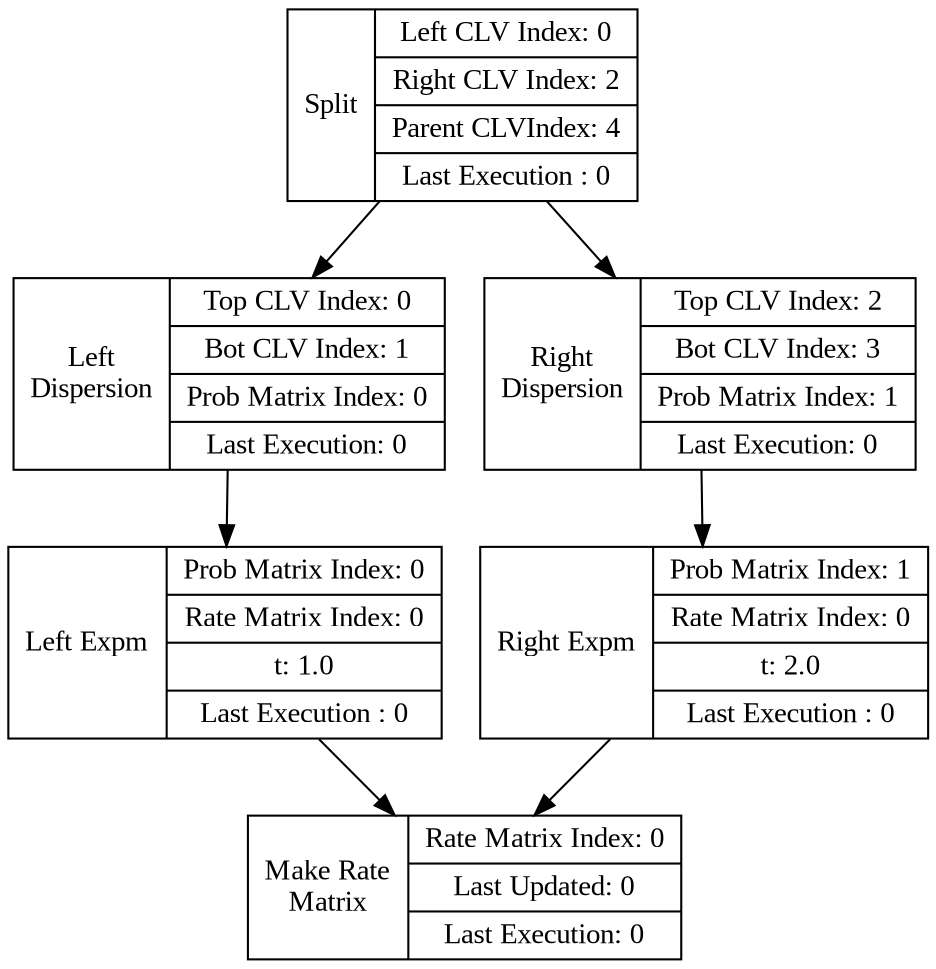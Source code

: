 digraph structs{
node[shape=record, fontname="Liberation Serif"]

mrm [label="Make Rate\nMatrix | {Rate Matrix Index: 0 | Last Updated: 0 | Last 
Execution: 0}"]

lexpm [label="Left Expm | {Prob Matrix Index: 0 | Rate Matrix Index: 0 | t: 1.0
| Last Execution : 0}"]
rexpm [label="Right Expm | {Prob Matrix Index: 1 | Rate Matrix Index: 0 | t: 2.0
| Last Execution : 0}"]

ld [label="Left\nDispersion | {Top CLV Index: 0 | Bot CLV Index: 1 | Prob Matrix
 Index: 0 | Last Execution: 0}"]
rd [label="Right\nDispersion | {Top CLV Index: 2 | Bot CLV Index: 3 | Prob Matrix
 Index: 1 | Last Execution: 0}"]


split [label="Split | { Left CLV Index: 0 | Right CLV Index: 2 | Parent CLV
Index: 4 | Last Execution : 0}"]

{rank=same; ld; rd}

split -> ld;
split -> rd;

ld -> lexpm;
rd -> rexpm;

lexpm -> mrm;
rexpm -> mrm;

}
